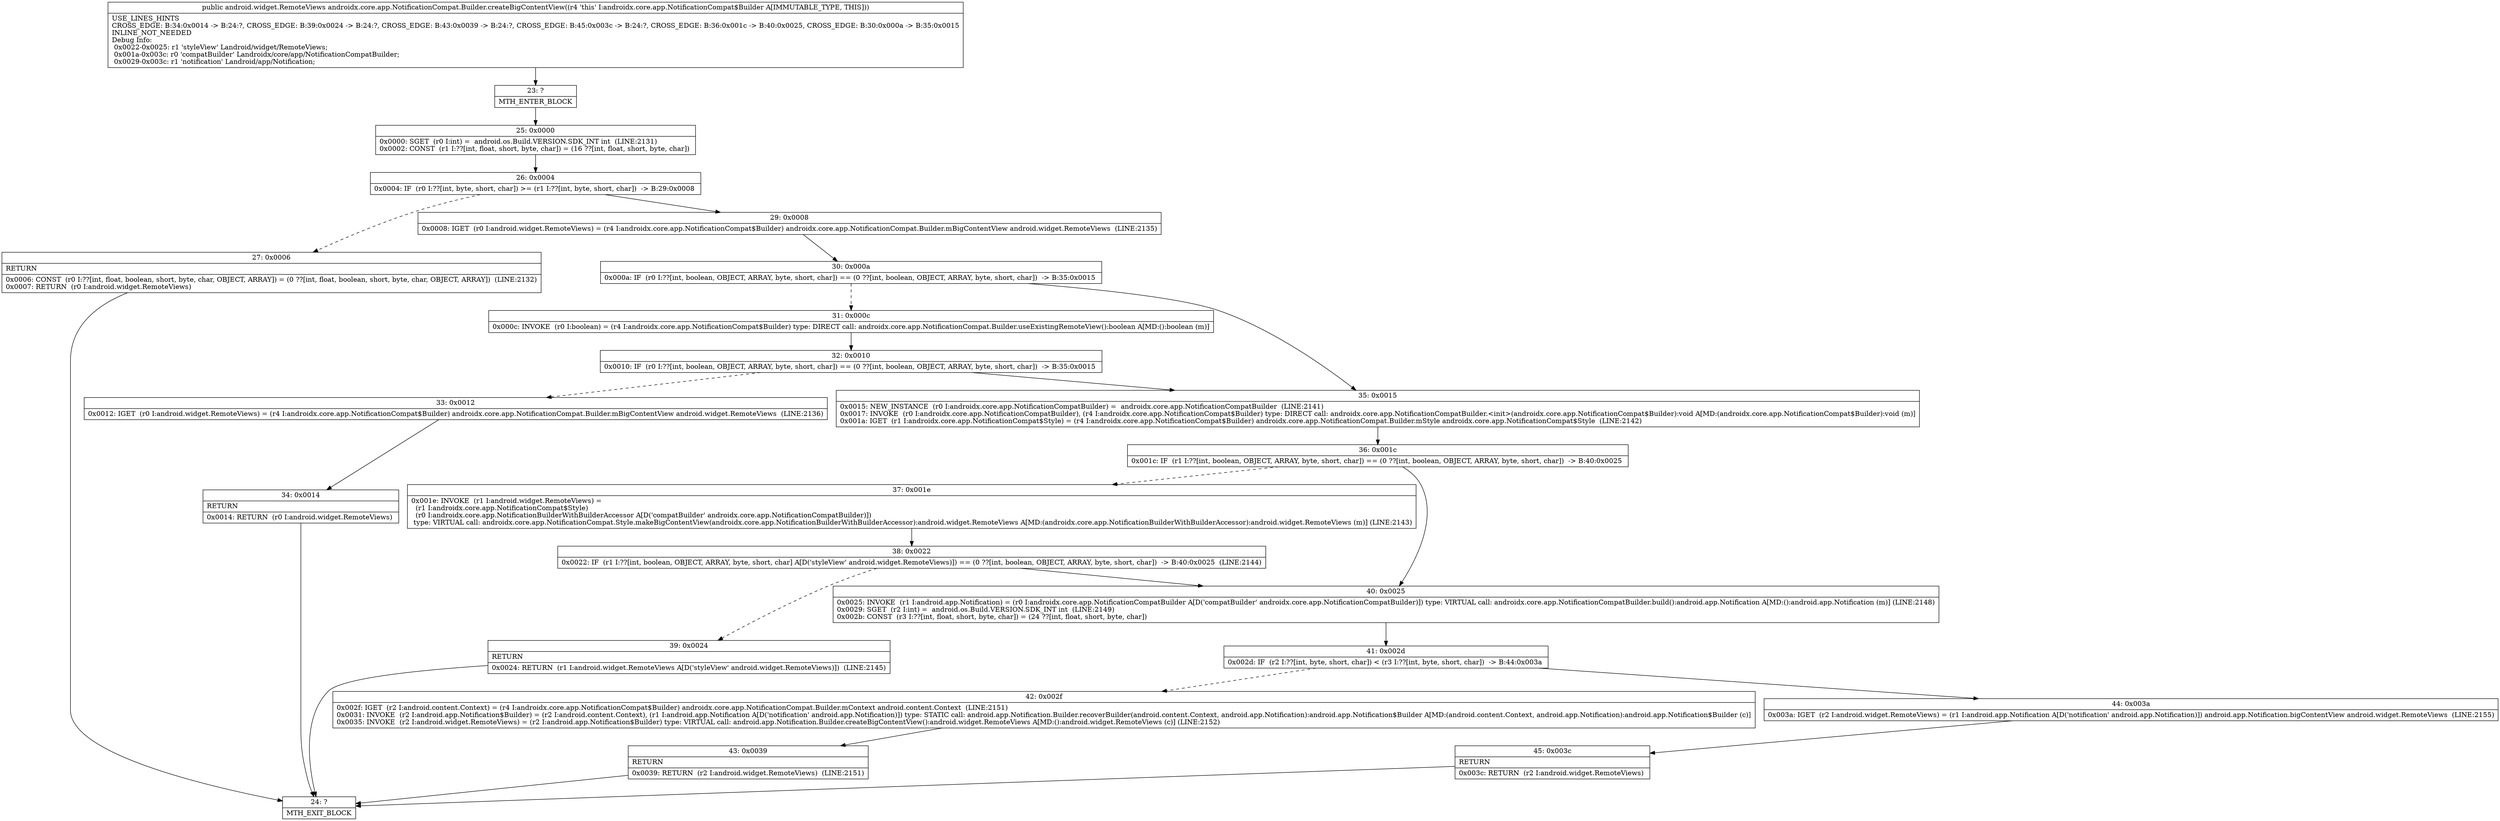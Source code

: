 digraph "CFG forandroidx.core.app.NotificationCompat.Builder.createBigContentView()Landroid\/widget\/RemoteViews;" {
Node_23 [shape=record,label="{23\:\ ?|MTH_ENTER_BLOCK\l}"];
Node_25 [shape=record,label="{25\:\ 0x0000|0x0000: SGET  (r0 I:int) =  android.os.Build.VERSION.SDK_INT int  (LINE:2131)\l0x0002: CONST  (r1 I:??[int, float, short, byte, char]) = (16 ??[int, float, short, byte, char]) \l}"];
Node_26 [shape=record,label="{26\:\ 0x0004|0x0004: IF  (r0 I:??[int, byte, short, char]) \>= (r1 I:??[int, byte, short, char])  \-\> B:29:0x0008 \l}"];
Node_27 [shape=record,label="{27\:\ 0x0006|RETURN\l|0x0006: CONST  (r0 I:??[int, float, boolean, short, byte, char, OBJECT, ARRAY]) = (0 ??[int, float, boolean, short, byte, char, OBJECT, ARRAY])  (LINE:2132)\l0x0007: RETURN  (r0 I:android.widget.RemoteViews) \l}"];
Node_24 [shape=record,label="{24\:\ ?|MTH_EXIT_BLOCK\l}"];
Node_29 [shape=record,label="{29\:\ 0x0008|0x0008: IGET  (r0 I:android.widget.RemoteViews) = (r4 I:androidx.core.app.NotificationCompat$Builder) androidx.core.app.NotificationCompat.Builder.mBigContentView android.widget.RemoteViews  (LINE:2135)\l}"];
Node_30 [shape=record,label="{30\:\ 0x000a|0x000a: IF  (r0 I:??[int, boolean, OBJECT, ARRAY, byte, short, char]) == (0 ??[int, boolean, OBJECT, ARRAY, byte, short, char])  \-\> B:35:0x0015 \l}"];
Node_31 [shape=record,label="{31\:\ 0x000c|0x000c: INVOKE  (r0 I:boolean) = (r4 I:androidx.core.app.NotificationCompat$Builder) type: DIRECT call: androidx.core.app.NotificationCompat.Builder.useExistingRemoteView():boolean A[MD:():boolean (m)]\l}"];
Node_32 [shape=record,label="{32\:\ 0x0010|0x0010: IF  (r0 I:??[int, boolean, OBJECT, ARRAY, byte, short, char]) == (0 ??[int, boolean, OBJECT, ARRAY, byte, short, char])  \-\> B:35:0x0015 \l}"];
Node_33 [shape=record,label="{33\:\ 0x0012|0x0012: IGET  (r0 I:android.widget.RemoteViews) = (r4 I:androidx.core.app.NotificationCompat$Builder) androidx.core.app.NotificationCompat.Builder.mBigContentView android.widget.RemoteViews  (LINE:2136)\l}"];
Node_34 [shape=record,label="{34\:\ 0x0014|RETURN\l|0x0014: RETURN  (r0 I:android.widget.RemoteViews) \l}"];
Node_35 [shape=record,label="{35\:\ 0x0015|0x0015: NEW_INSTANCE  (r0 I:androidx.core.app.NotificationCompatBuilder) =  androidx.core.app.NotificationCompatBuilder  (LINE:2141)\l0x0017: INVOKE  (r0 I:androidx.core.app.NotificationCompatBuilder), (r4 I:androidx.core.app.NotificationCompat$Builder) type: DIRECT call: androidx.core.app.NotificationCompatBuilder.\<init\>(androidx.core.app.NotificationCompat$Builder):void A[MD:(androidx.core.app.NotificationCompat$Builder):void (m)]\l0x001a: IGET  (r1 I:androidx.core.app.NotificationCompat$Style) = (r4 I:androidx.core.app.NotificationCompat$Builder) androidx.core.app.NotificationCompat.Builder.mStyle androidx.core.app.NotificationCompat$Style  (LINE:2142)\l}"];
Node_36 [shape=record,label="{36\:\ 0x001c|0x001c: IF  (r1 I:??[int, boolean, OBJECT, ARRAY, byte, short, char]) == (0 ??[int, boolean, OBJECT, ARRAY, byte, short, char])  \-\> B:40:0x0025 \l}"];
Node_37 [shape=record,label="{37\:\ 0x001e|0x001e: INVOKE  (r1 I:android.widget.RemoteViews) = \l  (r1 I:androidx.core.app.NotificationCompat$Style)\l  (r0 I:androidx.core.app.NotificationBuilderWithBuilderAccessor A[D('compatBuilder' androidx.core.app.NotificationCompatBuilder)])\l type: VIRTUAL call: androidx.core.app.NotificationCompat.Style.makeBigContentView(androidx.core.app.NotificationBuilderWithBuilderAccessor):android.widget.RemoteViews A[MD:(androidx.core.app.NotificationBuilderWithBuilderAccessor):android.widget.RemoteViews (m)] (LINE:2143)\l}"];
Node_38 [shape=record,label="{38\:\ 0x0022|0x0022: IF  (r1 I:??[int, boolean, OBJECT, ARRAY, byte, short, char] A[D('styleView' android.widget.RemoteViews)]) == (0 ??[int, boolean, OBJECT, ARRAY, byte, short, char])  \-\> B:40:0x0025  (LINE:2144)\l}"];
Node_39 [shape=record,label="{39\:\ 0x0024|RETURN\l|0x0024: RETURN  (r1 I:android.widget.RemoteViews A[D('styleView' android.widget.RemoteViews)])  (LINE:2145)\l}"];
Node_40 [shape=record,label="{40\:\ 0x0025|0x0025: INVOKE  (r1 I:android.app.Notification) = (r0 I:androidx.core.app.NotificationCompatBuilder A[D('compatBuilder' androidx.core.app.NotificationCompatBuilder)]) type: VIRTUAL call: androidx.core.app.NotificationCompatBuilder.build():android.app.Notification A[MD:():android.app.Notification (m)] (LINE:2148)\l0x0029: SGET  (r2 I:int) =  android.os.Build.VERSION.SDK_INT int  (LINE:2149)\l0x002b: CONST  (r3 I:??[int, float, short, byte, char]) = (24 ??[int, float, short, byte, char]) \l}"];
Node_41 [shape=record,label="{41\:\ 0x002d|0x002d: IF  (r2 I:??[int, byte, short, char]) \< (r3 I:??[int, byte, short, char])  \-\> B:44:0x003a \l}"];
Node_42 [shape=record,label="{42\:\ 0x002f|0x002f: IGET  (r2 I:android.content.Context) = (r4 I:androidx.core.app.NotificationCompat$Builder) androidx.core.app.NotificationCompat.Builder.mContext android.content.Context  (LINE:2151)\l0x0031: INVOKE  (r2 I:android.app.Notification$Builder) = (r2 I:android.content.Context), (r1 I:android.app.Notification A[D('notification' android.app.Notification)]) type: STATIC call: android.app.Notification.Builder.recoverBuilder(android.content.Context, android.app.Notification):android.app.Notification$Builder A[MD:(android.content.Context, android.app.Notification):android.app.Notification$Builder (c)]\l0x0035: INVOKE  (r2 I:android.widget.RemoteViews) = (r2 I:android.app.Notification$Builder) type: VIRTUAL call: android.app.Notification.Builder.createBigContentView():android.widget.RemoteViews A[MD:():android.widget.RemoteViews (c)] (LINE:2152)\l}"];
Node_43 [shape=record,label="{43\:\ 0x0039|RETURN\l|0x0039: RETURN  (r2 I:android.widget.RemoteViews)  (LINE:2151)\l}"];
Node_44 [shape=record,label="{44\:\ 0x003a|0x003a: IGET  (r2 I:android.widget.RemoteViews) = (r1 I:android.app.Notification A[D('notification' android.app.Notification)]) android.app.Notification.bigContentView android.widget.RemoteViews  (LINE:2155)\l}"];
Node_45 [shape=record,label="{45\:\ 0x003c|RETURN\l|0x003c: RETURN  (r2 I:android.widget.RemoteViews) \l}"];
MethodNode[shape=record,label="{public android.widget.RemoteViews androidx.core.app.NotificationCompat.Builder.createBigContentView((r4 'this' I:androidx.core.app.NotificationCompat$Builder A[IMMUTABLE_TYPE, THIS]))  | USE_LINES_HINTS\lCROSS_EDGE: B:34:0x0014 \-\> B:24:?, CROSS_EDGE: B:39:0x0024 \-\> B:24:?, CROSS_EDGE: B:43:0x0039 \-\> B:24:?, CROSS_EDGE: B:45:0x003c \-\> B:24:?, CROSS_EDGE: B:36:0x001c \-\> B:40:0x0025, CROSS_EDGE: B:30:0x000a \-\> B:35:0x0015\lINLINE_NOT_NEEDED\lDebug Info:\l  0x0022\-0x0025: r1 'styleView' Landroid\/widget\/RemoteViews;\l  0x001a\-0x003c: r0 'compatBuilder' Landroidx\/core\/app\/NotificationCompatBuilder;\l  0x0029\-0x003c: r1 'notification' Landroid\/app\/Notification;\l}"];
MethodNode -> Node_23;Node_23 -> Node_25;
Node_25 -> Node_26;
Node_26 -> Node_27[style=dashed];
Node_26 -> Node_29;
Node_27 -> Node_24;
Node_29 -> Node_30;
Node_30 -> Node_31[style=dashed];
Node_30 -> Node_35;
Node_31 -> Node_32;
Node_32 -> Node_33[style=dashed];
Node_32 -> Node_35;
Node_33 -> Node_34;
Node_34 -> Node_24;
Node_35 -> Node_36;
Node_36 -> Node_37[style=dashed];
Node_36 -> Node_40;
Node_37 -> Node_38;
Node_38 -> Node_39[style=dashed];
Node_38 -> Node_40;
Node_39 -> Node_24;
Node_40 -> Node_41;
Node_41 -> Node_42[style=dashed];
Node_41 -> Node_44;
Node_42 -> Node_43;
Node_43 -> Node_24;
Node_44 -> Node_45;
Node_45 -> Node_24;
}

